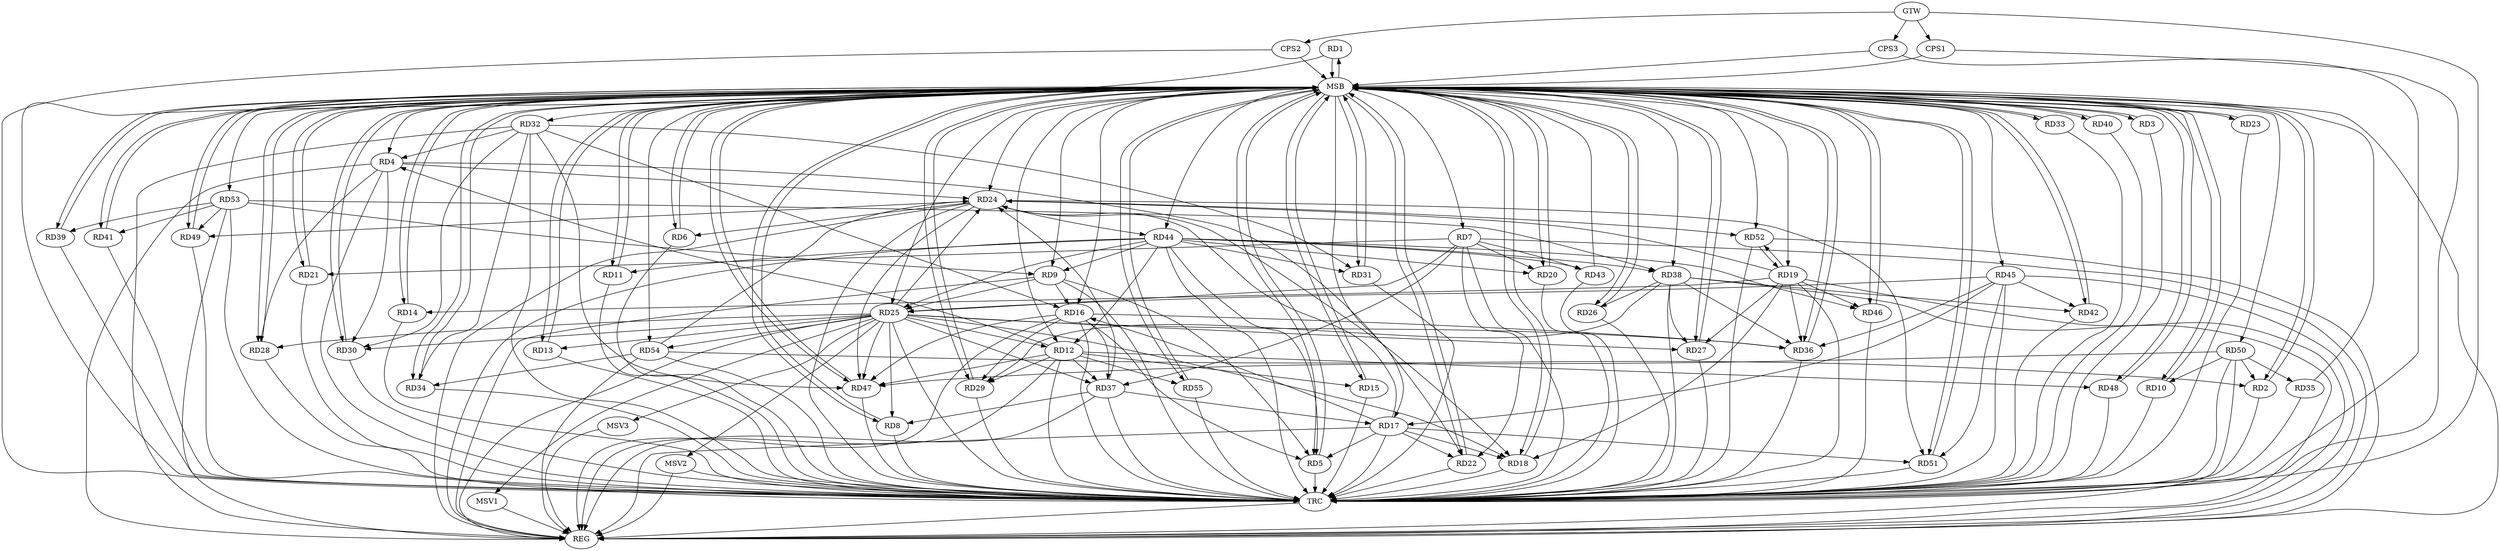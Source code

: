 strict digraph G {
  RD1 [ label="RD1" ];
  RD2 [ label="RD2" ];
  RD3 [ label="RD3" ];
  RD4 [ label="RD4" ];
  RD5 [ label="RD5" ];
  RD6 [ label="RD6" ];
  RD7 [ label="RD7" ];
  RD8 [ label="RD8" ];
  RD9 [ label="RD9" ];
  RD10 [ label="RD10" ];
  RD11 [ label="RD11" ];
  RD12 [ label="RD12" ];
  RD13 [ label="RD13" ];
  RD14 [ label="RD14" ];
  RD15 [ label="RD15" ];
  RD16 [ label="RD16" ];
  RD17 [ label="RD17" ];
  RD18 [ label="RD18" ];
  RD19 [ label="RD19" ];
  RD20 [ label="RD20" ];
  RD21 [ label="RD21" ];
  RD22 [ label="RD22" ];
  RD23 [ label="RD23" ];
  RD24 [ label="RD24" ];
  RD25 [ label="RD25" ];
  RD26 [ label="RD26" ];
  RD27 [ label="RD27" ];
  RD28 [ label="RD28" ];
  RD29 [ label="RD29" ];
  RD30 [ label="RD30" ];
  RD31 [ label="RD31" ];
  RD32 [ label="RD32" ];
  RD33 [ label="RD33" ];
  RD34 [ label="RD34" ];
  RD35 [ label="RD35" ];
  RD36 [ label="RD36" ];
  RD37 [ label="RD37" ];
  RD38 [ label="RD38" ];
  RD39 [ label="RD39" ];
  RD40 [ label="RD40" ];
  RD41 [ label="RD41" ];
  RD42 [ label="RD42" ];
  RD43 [ label="RD43" ];
  RD44 [ label="RD44" ];
  RD45 [ label="RD45" ];
  RD46 [ label="RD46" ];
  RD47 [ label="RD47" ];
  RD48 [ label="RD48" ];
  RD49 [ label="RD49" ];
  RD50 [ label="RD50" ];
  RD51 [ label="RD51" ];
  RD52 [ label="RD52" ];
  RD53 [ label="RD53" ];
  RD54 [ label="RD54" ];
  RD55 [ label="RD55" ];
  CPS1 [ label="CPS1" ];
  CPS2 [ label="CPS2" ];
  CPS3 [ label="CPS3" ];
  GTW [ label="GTW" ];
  REG [ label="REG" ];
  MSB [ label="MSB" ];
  TRC [ label="TRC" ];
  MSV1 [ label="MSV1" ];
  MSV2 [ label="MSV2" ];
  MSV3 [ label="MSV3" ];
  RD50 -> RD2;
  RD54 -> RD2;
  RD12 -> RD4;
  RD4 -> RD22;
  RD4 -> RD24;
  RD4 -> RD28;
  RD4 -> RD30;
  RD32 -> RD4;
  RD9 -> RD5;
  RD16 -> RD5;
  RD17 -> RD5;
  RD44 -> RD5;
  RD24 -> RD6;
  RD7 -> RD20;
  RD7 -> RD21;
  RD7 -> RD22;
  RD7 -> RD25;
  RD7 -> RD37;
  RD7 -> RD43;
  RD25 -> RD8;
  RD37 -> RD8;
  RD9 -> RD16;
  RD9 -> RD25;
  RD44 -> RD9;
  RD53 -> RD9;
  RD50 -> RD10;
  RD44 -> RD11;
  RD12 -> RD15;
  RD25 -> RD12;
  RD12 -> RD29;
  RD12 -> RD37;
  RD44 -> RD12;
  RD12 -> RD47;
  RD12 -> RD48;
  RD12 -> RD55;
  RD25 -> RD13;
  RD19 -> RD14;
  RD17 -> RD16;
  RD16 -> RD29;
  RD32 -> RD16;
  RD16 -> RD36;
  RD16 -> RD37;
  RD16 -> RD47;
  RD17 -> RD18;
  RD17 -> RD22;
  RD17 -> RD24;
  RD37 -> RD17;
  RD45 -> RD17;
  RD17 -> RD51;
  RD19 -> RD18;
  RD24 -> RD18;
  RD25 -> RD18;
  RD19 -> RD24;
  RD19 -> RD27;
  RD19 -> RD36;
  RD19 -> RD46;
  RD19 -> RD52;
  RD52 -> RD19;
  RD44 -> RD20;
  RD25 -> RD24;
  RD37 -> RD24;
  RD24 -> RD44;
  RD24 -> RD47;
  RD24 -> RD49;
  RD24 -> RD51;
  RD24 -> RD52;
  RD54 -> RD24;
  RD25 -> RD27;
  RD25 -> RD28;
  RD25 -> RD30;
  RD25 -> RD36;
  RD25 -> RD37;
  RD44 -> RD25;
  RD45 -> RD25;
  RD25 -> RD47;
  RD25 -> RD54;
  RD38 -> RD26;
  RD38 -> RD27;
  RD38 -> RD29;
  RD32 -> RD30;
  RD32 -> RD31;
  RD44 -> RD31;
  RD32 -> RD34;
  RD32 -> RD47;
  RD54 -> RD34;
  RD50 -> RD35;
  RD38 -> RD36;
  RD45 -> RD36;
  RD38 -> RD42;
  RD44 -> RD38;
  RD53 -> RD38;
  RD53 -> RD39;
  RD53 -> RD41;
  RD45 -> RD42;
  RD44 -> RD43;
  RD44 -> RD46;
  RD45 -> RD51;
  RD50 -> RD47;
  RD53 -> RD49;
  GTW -> CPS1;
  GTW -> CPS2;
  GTW -> CPS3;
  RD4 -> REG;
  RD7 -> REG;
  RD9 -> REG;
  RD12 -> REG;
  RD16 -> REG;
  RD17 -> REG;
  RD19 -> REG;
  RD24 -> REG;
  RD25 -> REG;
  RD32 -> REG;
  RD37 -> REG;
  RD38 -> REG;
  RD44 -> REG;
  RD45 -> REG;
  RD50 -> REG;
  RD52 -> REG;
  RD53 -> REG;
  RD54 -> REG;
  RD1 -> MSB;
  MSB -> RD2;
  MSB -> RD18;
  MSB -> RD24;
  MSB -> RD26;
  MSB -> RD36;
  MSB -> REG;
  RD2 -> MSB;
  MSB -> RD6;
  MSB -> RD7;
  MSB -> RD11;
  MSB -> RD16;
  MSB -> RD17;
  MSB -> RD23;
  MSB -> RD25;
  MSB -> RD27;
  MSB -> RD38;
  MSB -> RD50;
  MSB -> RD54;
  RD3 -> MSB;
  MSB -> RD1;
  MSB -> RD5;
  MSB -> RD19;
  MSB -> RD44;
  RD5 -> MSB;
  MSB -> RD10;
  MSB -> RD12;
  MSB -> RD20;
  MSB -> RD22;
  RD6 -> MSB;
  RD8 -> MSB;
  MSB -> RD13;
  MSB -> RD29;
  MSB -> RD32;
  MSB -> RD39;
  MSB -> RD51;
  RD10 -> MSB;
  MSB -> RD14;
  RD11 -> MSB;
  MSB -> RD4;
  MSB -> RD8;
  RD13 -> MSB;
  MSB -> RD3;
  MSB -> RD34;
  RD14 -> MSB;
  MSB -> RD31;
  RD15 -> MSB;
  MSB -> RD47;
  MSB -> RD49;
  MSB -> RD52;
  RD18 -> MSB;
  MSB -> RD15;
  MSB -> RD46;
  MSB -> RD48;
  MSB -> RD53;
  RD20 -> MSB;
  MSB -> RD42;
  RD21 -> MSB;
  MSB -> RD33;
  RD22 -> MSB;
  RD23 -> MSB;
  MSB -> RD21;
  MSB -> RD40;
  RD26 -> MSB;
  RD27 -> MSB;
  MSB -> RD41;
  RD28 -> MSB;
  RD29 -> MSB;
  MSB -> RD9;
  MSB -> RD55;
  RD30 -> MSB;
  MSB -> RD45;
  RD31 -> MSB;
  RD33 -> MSB;
  RD34 -> MSB;
  MSB -> RD28;
  RD35 -> MSB;
  RD36 -> MSB;
  RD39 -> MSB;
  RD40 -> MSB;
  RD41 -> MSB;
  RD42 -> MSB;
  RD43 -> MSB;
  RD46 -> MSB;
  RD47 -> MSB;
  RD48 -> MSB;
  MSB -> RD30;
  RD49 -> MSB;
  RD51 -> MSB;
  RD55 -> MSB;
  CPS1 -> MSB;
  CPS2 -> MSB;
  CPS3 -> MSB;
  RD1 -> TRC;
  RD2 -> TRC;
  RD3 -> TRC;
  RD4 -> TRC;
  RD5 -> TRC;
  RD6 -> TRC;
  RD7 -> TRC;
  RD8 -> TRC;
  RD9 -> TRC;
  RD10 -> TRC;
  RD11 -> TRC;
  RD12 -> TRC;
  RD13 -> TRC;
  RD14 -> TRC;
  RD15 -> TRC;
  RD16 -> TRC;
  RD17 -> TRC;
  RD18 -> TRC;
  RD19 -> TRC;
  RD20 -> TRC;
  RD21 -> TRC;
  RD22 -> TRC;
  RD23 -> TRC;
  RD24 -> TRC;
  RD25 -> TRC;
  RD26 -> TRC;
  RD27 -> TRC;
  RD28 -> TRC;
  RD29 -> TRC;
  RD30 -> TRC;
  RD31 -> TRC;
  RD32 -> TRC;
  RD33 -> TRC;
  RD34 -> TRC;
  RD35 -> TRC;
  RD36 -> TRC;
  RD37 -> TRC;
  RD38 -> TRC;
  RD39 -> TRC;
  RD40 -> TRC;
  RD41 -> TRC;
  RD42 -> TRC;
  RD43 -> TRC;
  RD44 -> TRC;
  RD45 -> TRC;
  RD46 -> TRC;
  RD47 -> TRC;
  RD48 -> TRC;
  RD49 -> TRC;
  RD50 -> TRC;
  RD51 -> TRC;
  RD52 -> TRC;
  RD53 -> TRC;
  RD54 -> TRC;
  RD55 -> TRC;
  CPS1 -> TRC;
  CPS2 -> TRC;
  CPS3 -> TRC;
  GTW -> TRC;
  TRC -> REG;
  RD25 -> MSV1;
  RD25 -> MSV2;
  RD25 -> MSV3;
  MSV1 -> REG;
  MSV2 -> REG;
  MSV2 -> TRC;
  MSV3 -> REG;
}
